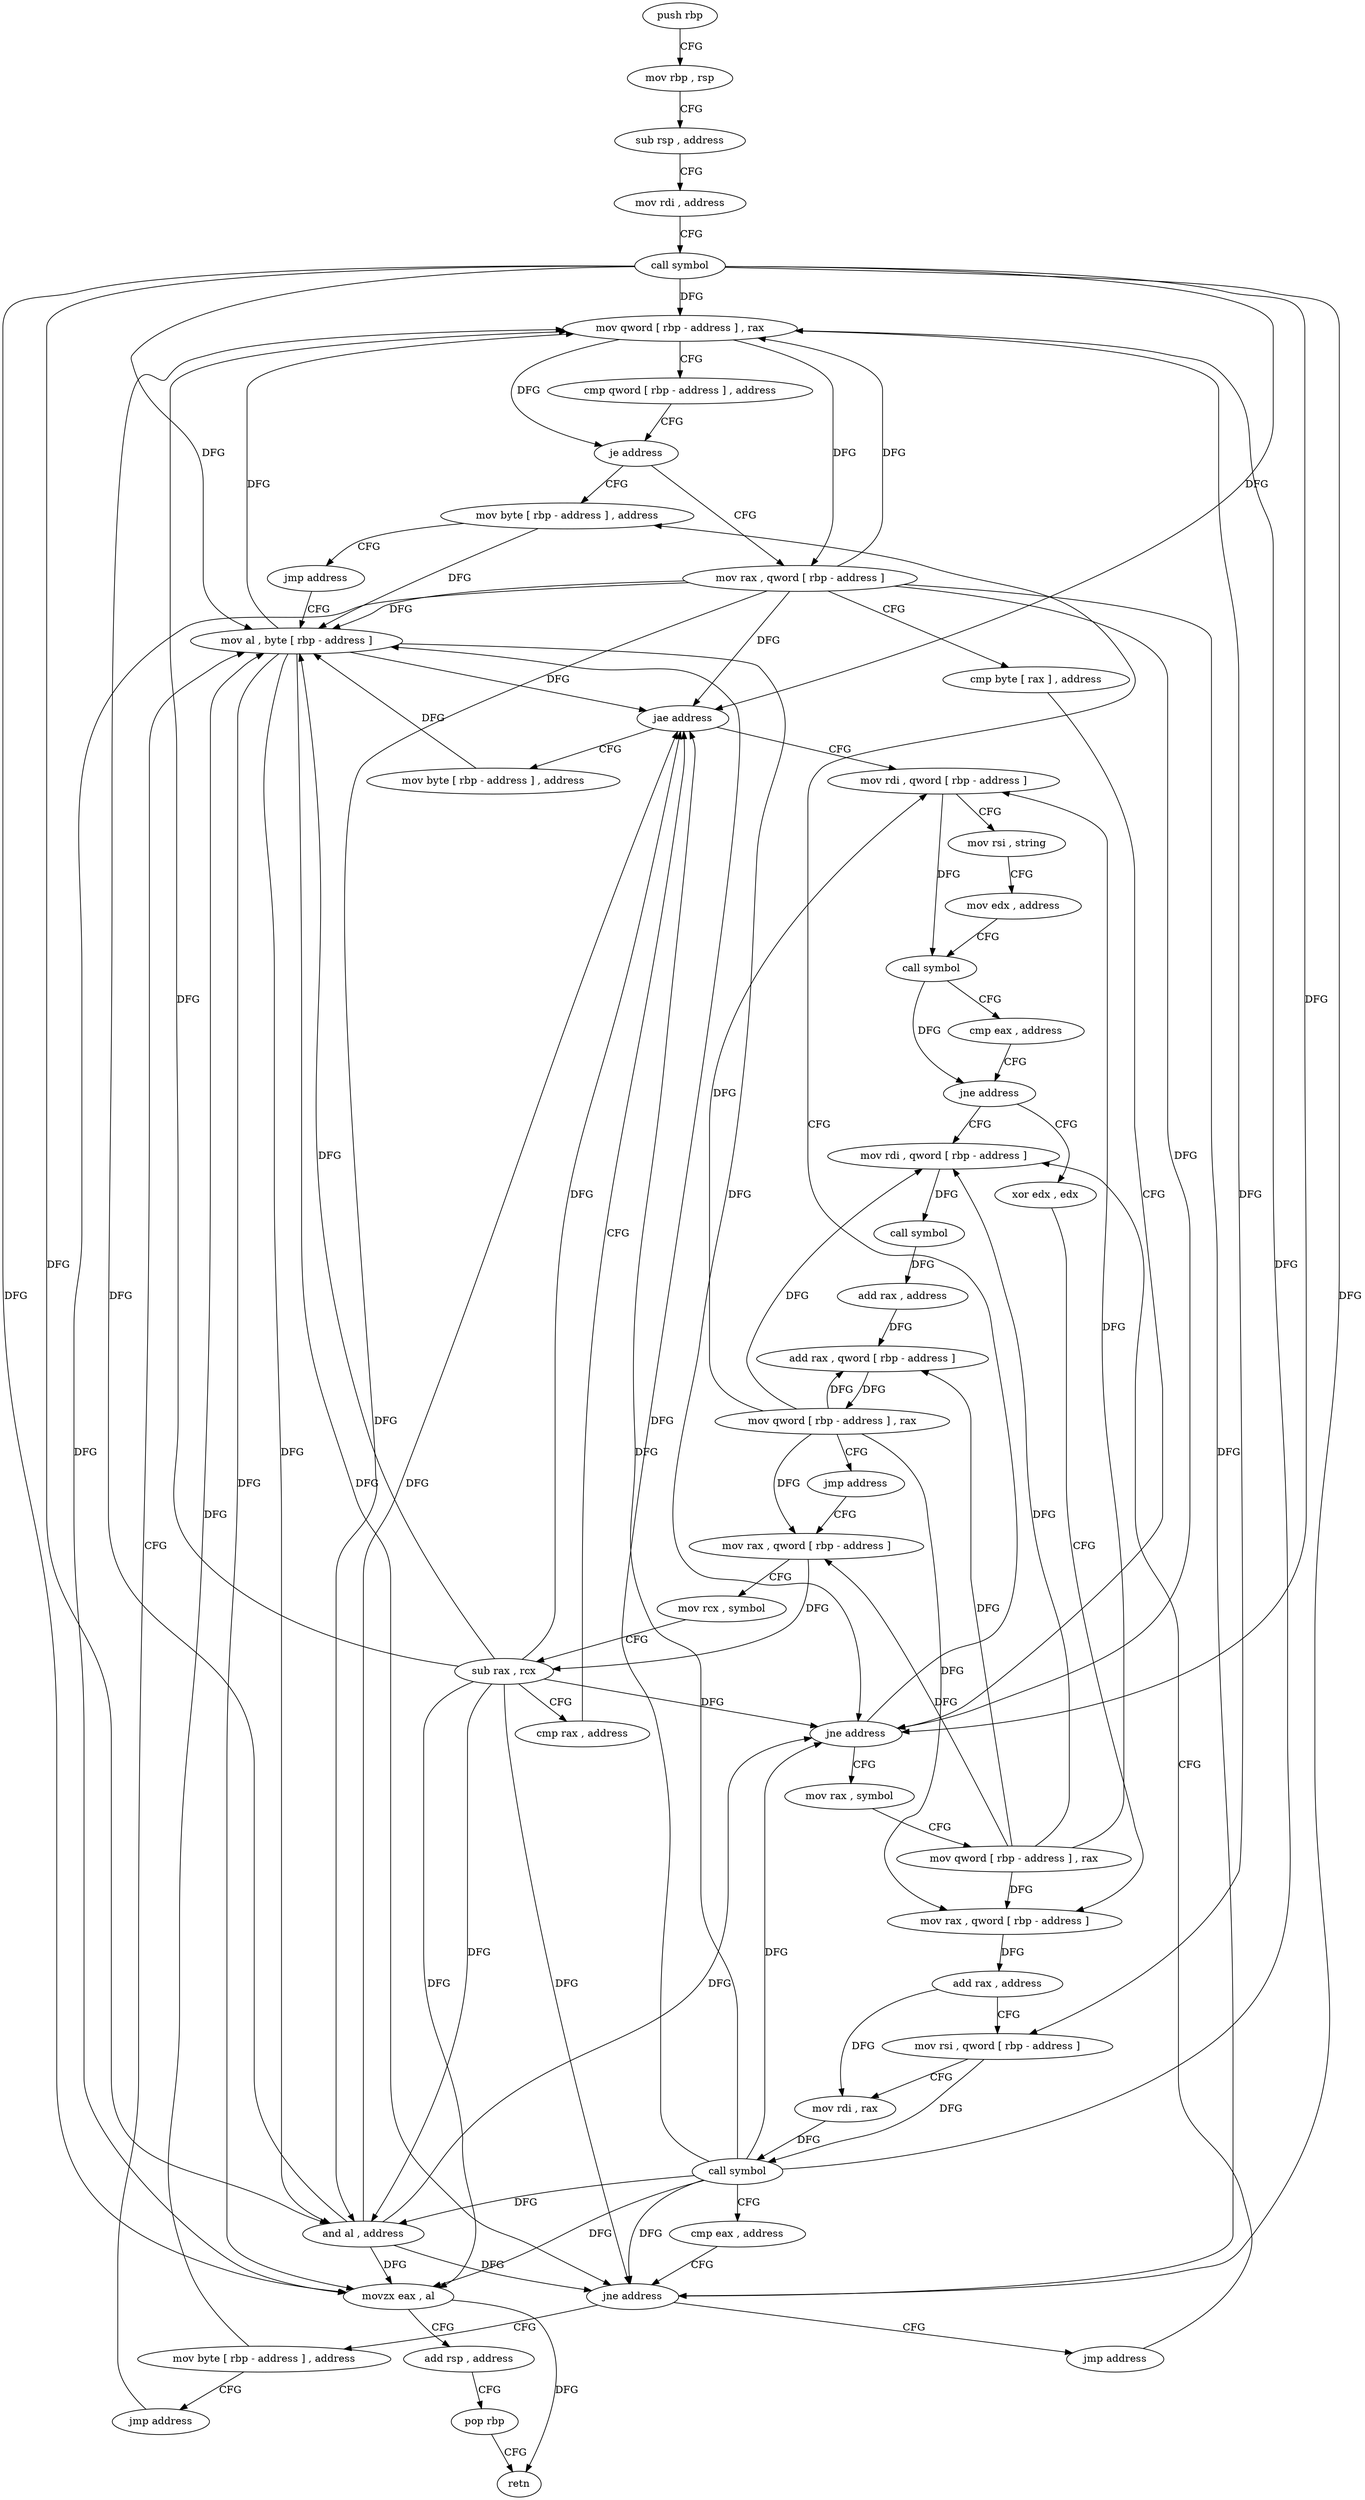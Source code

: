 digraph "func" {
"4227504" [label = "push rbp" ]
"4227505" [label = "mov rbp , rsp" ]
"4227508" [label = "sub rsp , address" ]
"4227512" [label = "mov rdi , address" ]
"4227522" [label = "call symbol" ]
"4227527" [label = "mov qword [ rbp - address ] , rax" ]
"4227531" [label = "cmp qword [ rbp - address ] , address" ]
"4227536" [label = "je address" ]
"4227555" [label = "mov byte [ rbp - address ] , address" ]
"4227542" [label = "mov rax , qword [ rbp - address ]" ]
"4227559" [label = "jmp address" ]
"4227719" [label = "mov al , byte [ rbp - address ]" ]
"4227546" [label = "cmp byte [ rax ] , address" ]
"4227549" [label = "jne address" ]
"4227564" [label = "mov rax , symbol" ]
"4227722" [label = "and al , address" ]
"4227724" [label = "movzx eax , al" ]
"4227727" [label = "add rsp , address" ]
"4227731" [label = "pop rbp" ]
"4227732" [label = "retn" ]
"4227574" [label = "mov qword [ rbp - address ] , rax" ]
"4227578" [label = "mov rax , qword [ rbp - address ]" ]
"4227715" [label = "mov byte [ rbp - address ] , address" ]
"4227607" [label = "mov rdi , qword [ rbp - address ]" ]
"4227611" [label = "mov rsi , string" ]
"4227621" [label = "mov edx , address" ]
"4227626" [label = "call symbol" ]
"4227631" [label = "cmp eax , address" ]
"4227634" [label = "jne address" ]
"4227687" [label = "mov rdi , qword [ rbp - address ]" ]
"4227640" [label = "xor edx , edx" ]
"4227691" [label = "call symbol" ]
"4227696" [label = "add rax , address" ]
"4227702" [label = "add rax , qword [ rbp - address ]" ]
"4227706" [label = "mov qword [ rbp - address ] , rax" ]
"4227710" [label = "jmp address" ]
"4227642" [label = "mov rax , qword [ rbp - address ]" ]
"4227646" [label = "add rax , address" ]
"4227652" [label = "mov rsi , qword [ rbp - address ]" ]
"4227656" [label = "mov rdi , rax" ]
"4227659" [label = "call symbol" ]
"4227664" [label = "cmp eax , address" ]
"4227667" [label = "jne address" ]
"4227682" [label = "jmp address" ]
"4227673" [label = "mov byte [ rbp - address ] , address" ]
"4227582" [label = "mov rcx , symbol" ]
"4227592" [label = "sub rax , rcx" ]
"4227595" [label = "cmp rax , address" ]
"4227601" [label = "jae address" ]
"4227677" [label = "jmp address" ]
"4227504" -> "4227505" [ label = "CFG" ]
"4227505" -> "4227508" [ label = "CFG" ]
"4227508" -> "4227512" [ label = "CFG" ]
"4227512" -> "4227522" [ label = "CFG" ]
"4227522" -> "4227527" [ label = "DFG" ]
"4227522" -> "4227549" [ label = "DFG" ]
"4227522" -> "4227719" [ label = "DFG" ]
"4227522" -> "4227722" [ label = "DFG" ]
"4227522" -> "4227724" [ label = "DFG" ]
"4227522" -> "4227601" [ label = "DFG" ]
"4227522" -> "4227667" [ label = "DFG" ]
"4227527" -> "4227531" [ label = "CFG" ]
"4227527" -> "4227536" [ label = "DFG" ]
"4227527" -> "4227542" [ label = "DFG" ]
"4227527" -> "4227652" [ label = "DFG" ]
"4227531" -> "4227536" [ label = "CFG" ]
"4227536" -> "4227555" [ label = "CFG" ]
"4227536" -> "4227542" [ label = "CFG" ]
"4227555" -> "4227559" [ label = "CFG" ]
"4227555" -> "4227719" [ label = "DFG" ]
"4227542" -> "4227546" [ label = "CFG" ]
"4227542" -> "4227527" [ label = "DFG" ]
"4227542" -> "4227549" [ label = "DFG" ]
"4227542" -> "4227719" [ label = "DFG" ]
"4227542" -> "4227722" [ label = "DFG" ]
"4227542" -> "4227724" [ label = "DFG" ]
"4227542" -> "4227601" [ label = "DFG" ]
"4227542" -> "4227667" [ label = "DFG" ]
"4227559" -> "4227719" [ label = "CFG" ]
"4227719" -> "4227722" [ label = "DFG" ]
"4227719" -> "4227527" [ label = "DFG" ]
"4227719" -> "4227549" [ label = "DFG" ]
"4227719" -> "4227724" [ label = "DFG" ]
"4227719" -> "4227601" [ label = "DFG" ]
"4227719" -> "4227667" [ label = "DFG" ]
"4227546" -> "4227549" [ label = "CFG" ]
"4227549" -> "4227564" [ label = "CFG" ]
"4227549" -> "4227555" [ label = "CFG" ]
"4227564" -> "4227574" [ label = "CFG" ]
"4227722" -> "4227724" [ label = "DFG" ]
"4227722" -> "4227527" [ label = "DFG" ]
"4227722" -> "4227549" [ label = "DFG" ]
"4227722" -> "4227601" [ label = "DFG" ]
"4227722" -> "4227667" [ label = "DFG" ]
"4227724" -> "4227727" [ label = "CFG" ]
"4227724" -> "4227732" [ label = "DFG" ]
"4227727" -> "4227731" [ label = "CFG" ]
"4227731" -> "4227732" [ label = "CFG" ]
"4227574" -> "4227578" [ label = "DFG" ]
"4227574" -> "4227607" [ label = "DFG" ]
"4227574" -> "4227687" [ label = "DFG" ]
"4227574" -> "4227702" [ label = "DFG" ]
"4227574" -> "4227642" [ label = "DFG" ]
"4227578" -> "4227582" [ label = "CFG" ]
"4227578" -> "4227592" [ label = "DFG" ]
"4227715" -> "4227719" [ label = "DFG" ]
"4227607" -> "4227611" [ label = "CFG" ]
"4227607" -> "4227626" [ label = "DFG" ]
"4227611" -> "4227621" [ label = "CFG" ]
"4227621" -> "4227626" [ label = "CFG" ]
"4227626" -> "4227631" [ label = "CFG" ]
"4227626" -> "4227634" [ label = "DFG" ]
"4227631" -> "4227634" [ label = "CFG" ]
"4227634" -> "4227687" [ label = "CFG" ]
"4227634" -> "4227640" [ label = "CFG" ]
"4227687" -> "4227691" [ label = "DFG" ]
"4227640" -> "4227642" [ label = "CFG" ]
"4227691" -> "4227696" [ label = "DFG" ]
"4227696" -> "4227702" [ label = "DFG" ]
"4227702" -> "4227706" [ label = "DFG" ]
"4227706" -> "4227710" [ label = "CFG" ]
"4227706" -> "4227578" [ label = "DFG" ]
"4227706" -> "4227607" [ label = "DFG" ]
"4227706" -> "4227687" [ label = "DFG" ]
"4227706" -> "4227702" [ label = "DFG" ]
"4227706" -> "4227642" [ label = "DFG" ]
"4227710" -> "4227578" [ label = "CFG" ]
"4227642" -> "4227646" [ label = "DFG" ]
"4227646" -> "4227652" [ label = "CFG" ]
"4227646" -> "4227656" [ label = "DFG" ]
"4227652" -> "4227656" [ label = "CFG" ]
"4227652" -> "4227659" [ label = "DFG" ]
"4227656" -> "4227659" [ label = "DFG" ]
"4227659" -> "4227664" [ label = "CFG" ]
"4227659" -> "4227527" [ label = "DFG" ]
"4227659" -> "4227549" [ label = "DFG" ]
"4227659" -> "4227722" [ label = "DFG" ]
"4227659" -> "4227724" [ label = "DFG" ]
"4227659" -> "4227601" [ label = "DFG" ]
"4227659" -> "4227719" [ label = "DFG" ]
"4227659" -> "4227667" [ label = "DFG" ]
"4227664" -> "4227667" [ label = "CFG" ]
"4227667" -> "4227682" [ label = "CFG" ]
"4227667" -> "4227673" [ label = "CFG" ]
"4227682" -> "4227687" [ label = "CFG" ]
"4227673" -> "4227677" [ label = "CFG" ]
"4227673" -> "4227719" [ label = "DFG" ]
"4227582" -> "4227592" [ label = "CFG" ]
"4227592" -> "4227595" [ label = "CFG" ]
"4227592" -> "4227527" [ label = "DFG" ]
"4227592" -> "4227549" [ label = "DFG" ]
"4227592" -> "4227722" [ label = "DFG" ]
"4227592" -> "4227724" [ label = "DFG" ]
"4227592" -> "4227719" [ label = "DFG" ]
"4227592" -> "4227601" [ label = "DFG" ]
"4227592" -> "4227667" [ label = "DFG" ]
"4227595" -> "4227601" [ label = "CFG" ]
"4227601" -> "4227715" [ label = "CFG" ]
"4227601" -> "4227607" [ label = "CFG" ]
"4227677" -> "4227719" [ label = "CFG" ]
}
